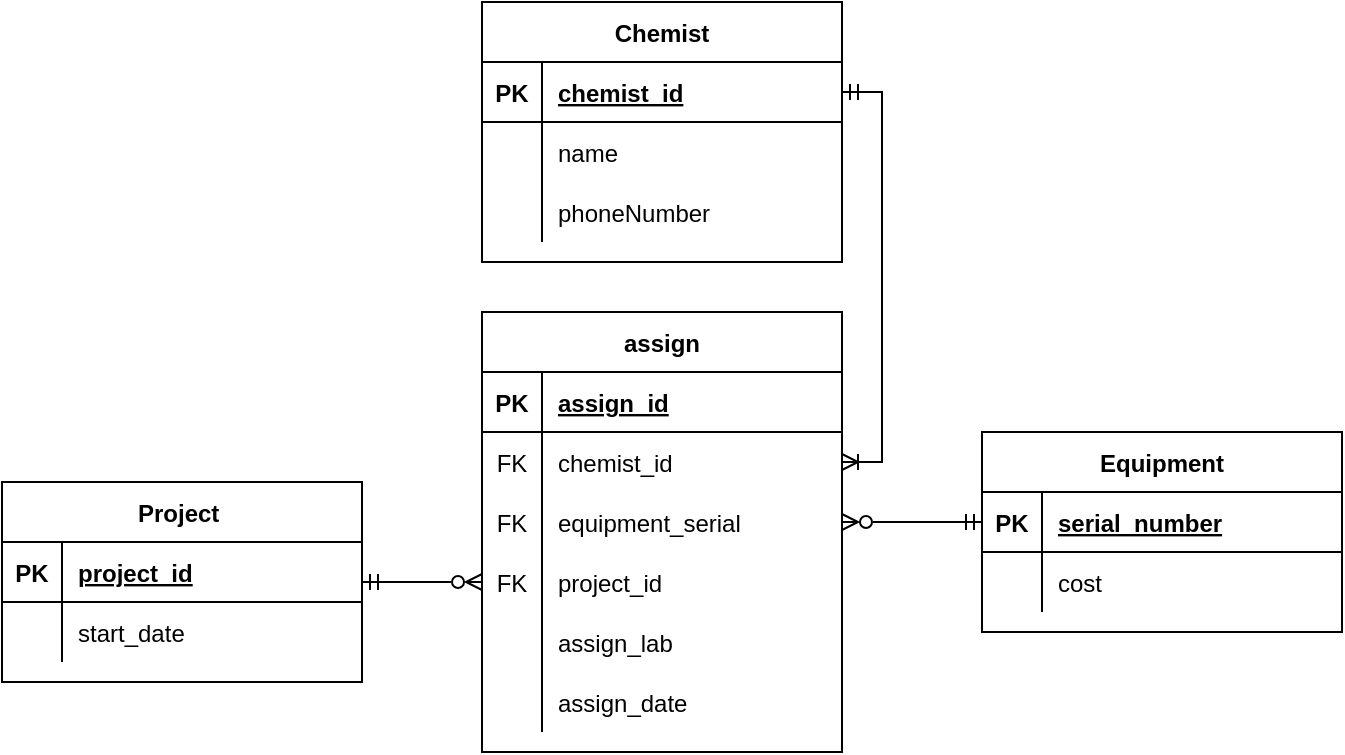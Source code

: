 <mxfile version="20.2.7" type="github"><diagram id="dMaWx_fRl8zh0twrN65G" name="Page-1"><mxGraphModel dx="1422" dy="794" grid="1" gridSize="10" guides="1" tooltips="1" connect="1" arrows="1" fold="1" page="1" pageScale="1" pageWidth="850" pageHeight="1100" math="0" shadow="0"><root><mxCell id="0"/><mxCell id="1" parent="0"/><mxCell id="atGX4C-S_XIThCPgcWHT-1" value="Chemist" style="shape=table;startSize=30;container=1;collapsible=1;childLayout=tableLayout;fixedRows=1;rowLines=0;fontStyle=1;align=center;resizeLast=1;" vertex="1" parent="1"><mxGeometry x="330" y="230" width="180" height="130" as="geometry"/></mxCell><mxCell id="atGX4C-S_XIThCPgcWHT-2" value="" style="shape=tableRow;horizontal=0;startSize=0;swimlaneHead=0;swimlaneBody=0;fillColor=none;collapsible=0;dropTarget=0;points=[[0,0.5],[1,0.5]];portConstraint=eastwest;top=0;left=0;right=0;bottom=1;" vertex="1" parent="atGX4C-S_XIThCPgcWHT-1"><mxGeometry y="30" width="180" height="30" as="geometry"/></mxCell><mxCell id="atGX4C-S_XIThCPgcWHT-3" value="PK" style="shape=partialRectangle;connectable=0;fillColor=none;top=0;left=0;bottom=0;right=0;fontStyle=1;overflow=hidden;" vertex="1" parent="atGX4C-S_XIThCPgcWHT-2"><mxGeometry width="30" height="30" as="geometry"><mxRectangle width="30" height="30" as="alternateBounds"/></mxGeometry></mxCell><mxCell id="atGX4C-S_XIThCPgcWHT-4" value="chemist_id" style="shape=partialRectangle;connectable=0;fillColor=none;top=0;left=0;bottom=0;right=0;align=left;spacingLeft=6;fontStyle=5;overflow=hidden;" vertex="1" parent="atGX4C-S_XIThCPgcWHT-2"><mxGeometry x="30" width="150" height="30" as="geometry"><mxRectangle width="150" height="30" as="alternateBounds"/></mxGeometry></mxCell><mxCell id="atGX4C-S_XIThCPgcWHT-5" value="" style="shape=tableRow;horizontal=0;startSize=0;swimlaneHead=0;swimlaneBody=0;fillColor=none;collapsible=0;dropTarget=0;points=[[0,0.5],[1,0.5]];portConstraint=eastwest;top=0;left=0;right=0;bottom=0;" vertex="1" parent="atGX4C-S_XIThCPgcWHT-1"><mxGeometry y="60" width="180" height="30" as="geometry"/></mxCell><mxCell id="atGX4C-S_XIThCPgcWHT-6" value="" style="shape=partialRectangle;connectable=0;fillColor=none;top=0;left=0;bottom=0;right=0;editable=1;overflow=hidden;" vertex="1" parent="atGX4C-S_XIThCPgcWHT-5"><mxGeometry width="30" height="30" as="geometry"><mxRectangle width="30" height="30" as="alternateBounds"/></mxGeometry></mxCell><mxCell id="atGX4C-S_XIThCPgcWHT-7" value="name" style="shape=partialRectangle;connectable=0;fillColor=none;top=0;left=0;bottom=0;right=0;align=left;spacingLeft=6;overflow=hidden;" vertex="1" parent="atGX4C-S_XIThCPgcWHT-5"><mxGeometry x="30" width="150" height="30" as="geometry"><mxRectangle width="150" height="30" as="alternateBounds"/></mxGeometry></mxCell><mxCell id="atGX4C-S_XIThCPgcWHT-8" value="" style="shape=tableRow;horizontal=0;startSize=0;swimlaneHead=0;swimlaneBody=0;fillColor=none;collapsible=0;dropTarget=0;points=[[0,0.5],[1,0.5]];portConstraint=eastwest;top=0;left=0;right=0;bottom=0;" vertex="1" parent="atGX4C-S_XIThCPgcWHT-1"><mxGeometry y="90" width="180" height="30" as="geometry"/></mxCell><mxCell id="atGX4C-S_XIThCPgcWHT-9" value="" style="shape=partialRectangle;connectable=0;fillColor=none;top=0;left=0;bottom=0;right=0;editable=1;overflow=hidden;" vertex="1" parent="atGX4C-S_XIThCPgcWHT-8"><mxGeometry width="30" height="30" as="geometry"><mxRectangle width="30" height="30" as="alternateBounds"/></mxGeometry></mxCell><mxCell id="atGX4C-S_XIThCPgcWHT-10" value="phoneNumber" style="shape=partialRectangle;connectable=0;fillColor=none;top=0;left=0;bottom=0;right=0;align=left;spacingLeft=6;overflow=hidden;" vertex="1" parent="atGX4C-S_XIThCPgcWHT-8"><mxGeometry x="30" width="150" height="30" as="geometry"><mxRectangle width="150" height="30" as="alternateBounds"/></mxGeometry></mxCell><mxCell id="atGX4C-S_XIThCPgcWHT-73" style="edgeStyle=orthogonalEdgeStyle;rounded=0;orthogonalLoop=1;jettySize=auto;html=1;entryX=0;entryY=0.5;entryDx=0;entryDy=0;endArrow=ERzeroToMany;endFill=0;startArrow=ERmandOne;startFill=0;" edge="1" parent="1" source="atGX4C-S_XIThCPgcWHT-14" target="atGX4C-S_XIThCPgcWHT-63"><mxGeometry relative="1" as="geometry"/></mxCell><mxCell id="atGX4C-S_XIThCPgcWHT-14" value="Project " style="shape=table;startSize=30;container=1;collapsible=1;childLayout=tableLayout;fixedRows=1;rowLines=0;fontStyle=1;align=center;resizeLast=1;" vertex="1" parent="1"><mxGeometry x="90" y="470" width="180" height="100" as="geometry"/></mxCell><mxCell id="atGX4C-S_XIThCPgcWHT-15" value="" style="shape=tableRow;horizontal=0;startSize=0;swimlaneHead=0;swimlaneBody=0;fillColor=none;collapsible=0;dropTarget=0;points=[[0,0.5],[1,0.5]];portConstraint=eastwest;top=0;left=0;right=0;bottom=1;" vertex="1" parent="atGX4C-S_XIThCPgcWHT-14"><mxGeometry y="30" width="180" height="30" as="geometry"/></mxCell><mxCell id="atGX4C-S_XIThCPgcWHT-16" value="PK" style="shape=partialRectangle;connectable=0;fillColor=none;top=0;left=0;bottom=0;right=0;fontStyle=1;overflow=hidden;" vertex="1" parent="atGX4C-S_XIThCPgcWHT-15"><mxGeometry width="30" height="30" as="geometry"><mxRectangle width="30" height="30" as="alternateBounds"/></mxGeometry></mxCell><mxCell id="atGX4C-S_XIThCPgcWHT-17" value="project_id" style="shape=partialRectangle;connectable=0;fillColor=none;top=0;left=0;bottom=0;right=0;align=left;spacingLeft=6;fontStyle=5;overflow=hidden;" vertex="1" parent="atGX4C-S_XIThCPgcWHT-15"><mxGeometry x="30" width="150" height="30" as="geometry"><mxRectangle width="150" height="30" as="alternateBounds"/></mxGeometry></mxCell><mxCell id="atGX4C-S_XIThCPgcWHT-18" value="" style="shape=tableRow;horizontal=0;startSize=0;swimlaneHead=0;swimlaneBody=0;fillColor=none;collapsible=0;dropTarget=0;points=[[0,0.5],[1,0.5]];portConstraint=eastwest;top=0;left=0;right=0;bottom=0;" vertex="1" parent="atGX4C-S_XIThCPgcWHT-14"><mxGeometry y="60" width="180" height="30" as="geometry"/></mxCell><mxCell id="atGX4C-S_XIThCPgcWHT-19" value="" style="shape=partialRectangle;connectable=0;fillColor=none;top=0;left=0;bottom=0;right=0;editable=1;overflow=hidden;" vertex="1" parent="atGX4C-S_XIThCPgcWHT-18"><mxGeometry width="30" height="30" as="geometry"><mxRectangle width="30" height="30" as="alternateBounds"/></mxGeometry></mxCell><mxCell id="atGX4C-S_XIThCPgcWHT-20" value="start_date" style="shape=partialRectangle;connectable=0;fillColor=none;top=0;left=0;bottom=0;right=0;align=left;spacingLeft=6;overflow=hidden;" vertex="1" parent="atGX4C-S_XIThCPgcWHT-18"><mxGeometry x="30" width="150" height="30" as="geometry"><mxRectangle width="150" height="30" as="alternateBounds"/></mxGeometry></mxCell><mxCell id="atGX4C-S_XIThCPgcWHT-27" value="Equipment" style="shape=table;startSize=30;container=1;collapsible=1;childLayout=tableLayout;fixedRows=1;rowLines=0;fontStyle=1;align=center;resizeLast=1;" vertex="1" parent="1"><mxGeometry x="580" y="445" width="180" height="100" as="geometry"/></mxCell><mxCell id="atGX4C-S_XIThCPgcWHT-28" value="" style="shape=tableRow;horizontal=0;startSize=0;swimlaneHead=0;swimlaneBody=0;fillColor=none;collapsible=0;dropTarget=0;points=[[0,0.5],[1,0.5]];portConstraint=eastwest;top=0;left=0;right=0;bottom=1;" vertex="1" parent="atGX4C-S_XIThCPgcWHT-27"><mxGeometry y="30" width="180" height="30" as="geometry"/></mxCell><mxCell id="atGX4C-S_XIThCPgcWHT-29" value="PK" style="shape=partialRectangle;connectable=0;fillColor=none;top=0;left=0;bottom=0;right=0;fontStyle=1;overflow=hidden;" vertex="1" parent="atGX4C-S_XIThCPgcWHT-28"><mxGeometry width="30" height="30" as="geometry"><mxRectangle width="30" height="30" as="alternateBounds"/></mxGeometry></mxCell><mxCell id="atGX4C-S_XIThCPgcWHT-30" value="serial_number" style="shape=partialRectangle;connectable=0;fillColor=none;top=0;left=0;bottom=0;right=0;align=left;spacingLeft=6;fontStyle=5;overflow=hidden;" vertex="1" parent="atGX4C-S_XIThCPgcWHT-28"><mxGeometry x="30" width="150" height="30" as="geometry"><mxRectangle width="150" height="30" as="alternateBounds"/></mxGeometry></mxCell><mxCell id="atGX4C-S_XIThCPgcWHT-31" value="" style="shape=tableRow;horizontal=0;startSize=0;swimlaneHead=0;swimlaneBody=0;fillColor=none;collapsible=0;dropTarget=0;points=[[0,0.5],[1,0.5]];portConstraint=eastwest;top=0;left=0;right=0;bottom=0;" vertex="1" parent="atGX4C-S_XIThCPgcWHT-27"><mxGeometry y="60" width="180" height="30" as="geometry"/></mxCell><mxCell id="atGX4C-S_XIThCPgcWHT-32" value="" style="shape=partialRectangle;connectable=0;fillColor=none;top=0;left=0;bottom=0;right=0;editable=1;overflow=hidden;" vertex="1" parent="atGX4C-S_XIThCPgcWHT-31"><mxGeometry width="30" height="30" as="geometry"><mxRectangle width="30" height="30" as="alternateBounds"/></mxGeometry></mxCell><mxCell id="atGX4C-S_XIThCPgcWHT-33" value="cost" style="shape=partialRectangle;connectable=0;fillColor=none;top=0;left=0;bottom=0;right=0;align=left;spacingLeft=6;overflow=hidden;" vertex="1" parent="atGX4C-S_XIThCPgcWHT-31"><mxGeometry x="30" width="150" height="30" as="geometry"><mxRectangle width="150" height="30" as="alternateBounds"/></mxGeometry></mxCell><mxCell id="atGX4C-S_XIThCPgcWHT-53" value="assign" style="shape=table;startSize=30;container=1;collapsible=1;childLayout=tableLayout;fixedRows=1;rowLines=0;fontStyle=1;align=center;resizeLast=1;" vertex="1" parent="1"><mxGeometry x="330" y="385" width="180" height="220" as="geometry"/></mxCell><mxCell id="atGX4C-S_XIThCPgcWHT-54" value="" style="shape=tableRow;horizontal=0;startSize=0;swimlaneHead=0;swimlaneBody=0;fillColor=none;collapsible=0;dropTarget=0;points=[[0,0.5],[1,0.5]];portConstraint=eastwest;top=0;left=0;right=0;bottom=1;" vertex="1" parent="atGX4C-S_XIThCPgcWHT-53"><mxGeometry y="30" width="180" height="30" as="geometry"/></mxCell><mxCell id="atGX4C-S_XIThCPgcWHT-55" value="PK" style="shape=partialRectangle;connectable=0;fillColor=none;top=0;left=0;bottom=0;right=0;fontStyle=1;overflow=hidden;" vertex="1" parent="atGX4C-S_XIThCPgcWHT-54"><mxGeometry width="30" height="30" as="geometry"><mxRectangle width="30" height="30" as="alternateBounds"/></mxGeometry></mxCell><mxCell id="atGX4C-S_XIThCPgcWHT-56" value="assign_id" style="shape=partialRectangle;connectable=0;fillColor=none;top=0;left=0;bottom=0;right=0;align=left;spacingLeft=6;fontStyle=5;overflow=hidden;" vertex="1" parent="atGX4C-S_XIThCPgcWHT-54"><mxGeometry x="30" width="150" height="30" as="geometry"><mxRectangle width="150" height="30" as="alternateBounds"/></mxGeometry></mxCell><mxCell id="atGX4C-S_XIThCPgcWHT-57" value="" style="shape=tableRow;horizontal=0;startSize=0;swimlaneHead=0;swimlaneBody=0;fillColor=none;collapsible=0;dropTarget=0;points=[[0,0.5],[1,0.5]];portConstraint=eastwest;top=0;left=0;right=0;bottom=0;" vertex="1" parent="atGX4C-S_XIThCPgcWHT-53"><mxGeometry y="60" width="180" height="30" as="geometry"/></mxCell><mxCell id="atGX4C-S_XIThCPgcWHT-58" value="FK" style="shape=partialRectangle;connectable=0;fillColor=none;top=0;left=0;bottom=0;right=0;editable=1;overflow=hidden;" vertex="1" parent="atGX4C-S_XIThCPgcWHT-57"><mxGeometry width="30" height="30" as="geometry"><mxRectangle width="30" height="30" as="alternateBounds"/></mxGeometry></mxCell><mxCell id="atGX4C-S_XIThCPgcWHT-59" value="chemist_id" style="shape=partialRectangle;connectable=0;fillColor=none;top=0;left=0;bottom=0;right=0;align=left;spacingLeft=6;overflow=hidden;" vertex="1" parent="atGX4C-S_XIThCPgcWHT-57"><mxGeometry x="30" width="150" height="30" as="geometry"><mxRectangle width="150" height="30" as="alternateBounds"/></mxGeometry></mxCell><mxCell id="atGX4C-S_XIThCPgcWHT-60" value="" style="shape=tableRow;horizontal=0;startSize=0;swimlaneHead=0;swimlaneBody=0;fillColor=none;collapsible=0;dropTarget=0;points=[[0,0.5],[1,0.5]];portConstraint=eastwest;top=0;left=0;right=0;bottom=0;" vertex="1" parent="atGX4C-S_XIThCPgcWHT-53"><mxGeometry y="90" width="180" height="30" as="geometry"/></mxCell><mxCell id="atGX4C-S_XIThCPgcWHT-61" value="FK" style="shape=partialRectangle;connectable=0;fillColor=none;top=0;left=0;bottom=0;right=0;editable=1;overflow=hidden;" vertex="1" parent="atGX4C-S_XIThCPgcWHT-60"><mxGeometry width="30" height="30" as="geometry"><mxRectangle width="30" height="30" as="alternateBounds"/></mxGeometry></mxCell><mxCell id="atGX4C-S_XIThCPgcWHT-62" value="equipment_serial" style="shape=partialRectangle;connectable=0;fillColor=none;top=0;left=0;bottom=0;right=0;align=left;spacingLeft=6;overflow=hidden;" vertex="1" parent="atGX4C-S_XIThCPgcWHT-60"><mxGeometry x="30" width="150" height="30" as="geometry"><mxRectangle width="150" height="30" as="alternateBounds"/></mxGeometry></mxCell><mxCell id="atGX4C-S_XIThCPgcWHT-63" value="" style="shape=tableRow;horizontal=0;startSize=0;swimlaneHead=0;swimlaneBody=0;fillColor=none;collapsible=0;dropTarget=0;points=[[0,0.5],[1,0.5]];portConstraint=eastwest;top=0;left=0;right=0;bottom=0;" vertex="1" parent="atGX4C-S_XIThCPgcWHT-53"><mxGeometry y="120" width="180" height="30" as="geometry"/></mxCell><mxCell id="atGX4C-S_XIThCPgcWHT-64" value="FK" style="shape=partialRectangle;connectable=0;fillColor=none;top=0;left=0;bottom=0;right=0;editable=1;overflow=hidden;" vertex="1" parent="atGX4C-S_XIThCPgcWHT-63"><mxGeometry width="30" height="30" as="geometry"><mxRectangle width="30" height="30" as="alternateBounds"/></mxGeometry></mxCell><mxCell id="atGX4C-S_XIThCPgcWHT-65" value="project_id" style="shape=partialRectangle;connectable=0;fillColor=none;top=0;left=0;bottom=0;right=0;align=left;spacingLeft=6;overflow=hidden;" vertex="1" parent="atGX4C-S_XIThCPgcWHT-63"><mxGeometry x="30" width="150" height="30" as="geometry"><mxRectangle width="150" height="30" as="alternateBounds"/></mxGeometry></mxCell><mxCell id="atGX4C-S_XIThCPgcWHT-66" style="shape=tableRow;horizontal=0;startSize=0;swimlaneHead=0;swimlaneBody=0;fillColor=none;collapsible=0;dropTarget=0;points=[[0,0.5],[1,0.5]];portConstraint=eastwest;top=0;left=0;right=0;bottom=0;" vertex="1" parent="atGX4C-S_XIThCPgcWHT-53"><mxGeometry y="150" width="180" height="30" as="geometry"/></mxCell><mxCell id="atGX4C-S_XIThCPgcWHT-67" value="" style="shape=partialRectangle;connectable=0;fillColor=none;top=0;left=0;bottom=0;right=0;editable=1;overflow=hidden;" vertex="1" parent="atGX4C-S_XIThCPgcWHT-66"><mxGeometry width="30" height="30" as="geometry"><mxRectangle width="30" height="30" as="alternateBounds"/></mxGeometry></mxCell><mxCell id="atGX4C-S_XIThCPgcWHT-68" value="assign_lab" style="shape=partialRectangle;connectable=0;fillColor=none;top=0;left=0;bottom=0;right=0;align=left;spacingLeft=6;overflow=hidden;" vertex="1" parent="atGX4C-S_XIThCPgcWHT-66"><mxGeometry x="30" width="150" height="30" as="geometry"><mxRectangle width="150" height="30" as="alternateBounds"/></mxGeometry></mxCell><mxCell id="atGX4C-S_XIThCPgcWHT-70" style="shape=tableRow;horizontal=0;startSize=0;swimlaneHead=0;swimlaneBody=0;fillColor=none;collapsible=0;dropTarget=0;points=[[0,0.5],[1,0.5]];portConstraint=eastwest;top=0;left=0;right=0;bottom=0;" vertex="1" parent="atGX4C-S_XIThCPgcWHT-53"><mxGeometry y="180" width="180" height="30" as="geometry"/></mxCell><mxCell id="atGX4C-S_XIThCPgcWHT-71" style="shape=partialRectangle;connectable=0;fillColor=none;top=0;left=0;bottom=0;right=0;editable=1;overflow=hidden;" vertex="1" parent="atGX4C-S_XIThCPgcWHT-70"><mxGeometry width="30" height="30" as="geometry"><mxRectangle width="30" height="30" as="alternateBounds"/></mxGeometry></mxCell><mxCell id="atGX4C-S_XIThCPgcWHT-72" value="assign_date" style="shape=partialRectangle;connectable=0;fillColor=none;top=0;left=0;bottom=0;right=0;align=left;spacingLeft=6;overflow=hidden;" vertex="1" parent="atGX4C-S_XIThCPgcWHT-70"><mxGeometry x="30" width="150" height="30" as="geometry"><mxRectangle width="150" height="30" as="alternateBounds"/></mxGeometry></mxCell><mxCell id="atGX4C-S_XIThCPgcWHT-75" style="edgeStyle=orthogonalEdgeStyle;rounded=0;orthogonalLoop=1;jettySize=auto;html=1;startArrow=ERzeroToMany;startFill=0;endArrow=ERmandOne;endFill=0;entryX=0;entryY=0.5;entryDx=0;entryDy=0;" edge="1" parent="1" source="atGX4C-S_XIThCPgcWHT-60" target="atGX4C-S_XIThCPgcWHT-28"><mxGeometry relative="1" as="geometry"><mxPoint x="560" y="470" as="targetPoint"/></mxGeometry></mxCell><mxCell id="atGX4C-S_XIThCPgcWHT-76" style="edgeStyle=orthogonalEdgeStyle;rounded=0;orthogonalLoop=1;jettySize=auto;html=1;startArrow=ERoneToMany;startFill=0;endArrow=ERmandOne;endFill=0;entryX=1;entryY=0.5;entryDx=0;entryDy=0;" edge="1" parent="1" source="atGX4C-S_XIThCPgcWHT-57" target="atGX4C-S_XIThCPgcWHT-2"><mxGeometry relative="1" as="geometry"><mxPoint x="530" y="340" as="targetPoint"/><Array as="points"><mxPoint x="530" y="460"/><mxPoint x="530" y="275"/></Array></mxGeometry></mxCell></root></mxGraphModel></diagram></mxfile>